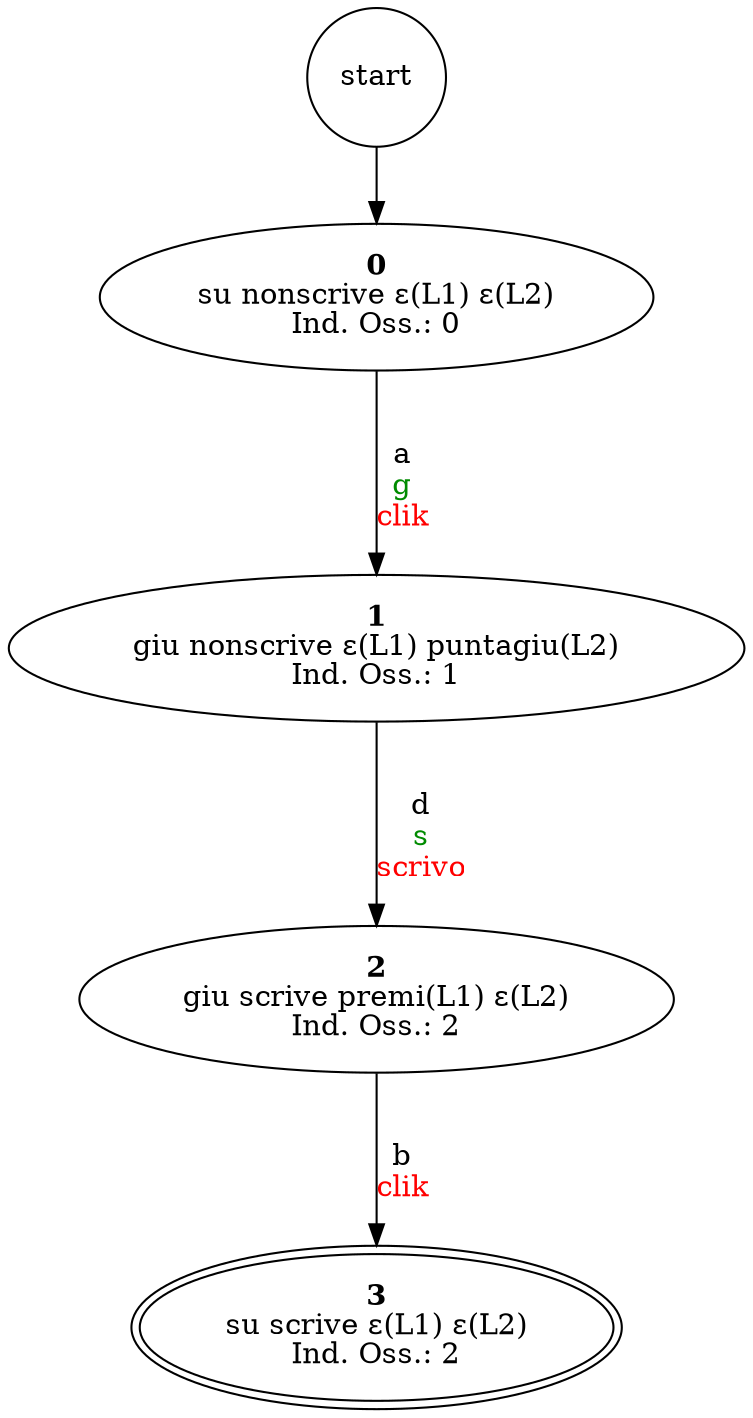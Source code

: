 digraph SpazioComportamentale {
    // ARCHI
    start	->	n0
	n0	->	n1 [label=<<br/>a<br/><font color="green4">g</font><br/><font color="red">clik</font>>]
	n1	->	n2 [label=<<br/>d<br/><font color="green4">s</font><br/><font color="red">scrivo</font>>]
	n2	->	n3 [label=<<br/>b<br/><font color="red">clik</font>>]

    // NODI
    start[shape="circle"]
	n0 [label=<<b>0</b><br/>su nonscrive ε(L1) ε(L2)<br/>Ind. Oss.: 0>]
	n1 [label=<<b>1</b><br/>giu nonscrive ε(L1) puntagiu(L2)<br/>Ind. Oss.: 1>]
	n2 [label=<<b>2</b><br/>giu scrive premi(L1) ε(L2)<br/>Ind. Oss.: 2>]
	n3 [label=<<b>3</b><br/>su scrive ε(L1) ε(L2)<br/>Ind. Oss.: 2> peripheries=2]
}
